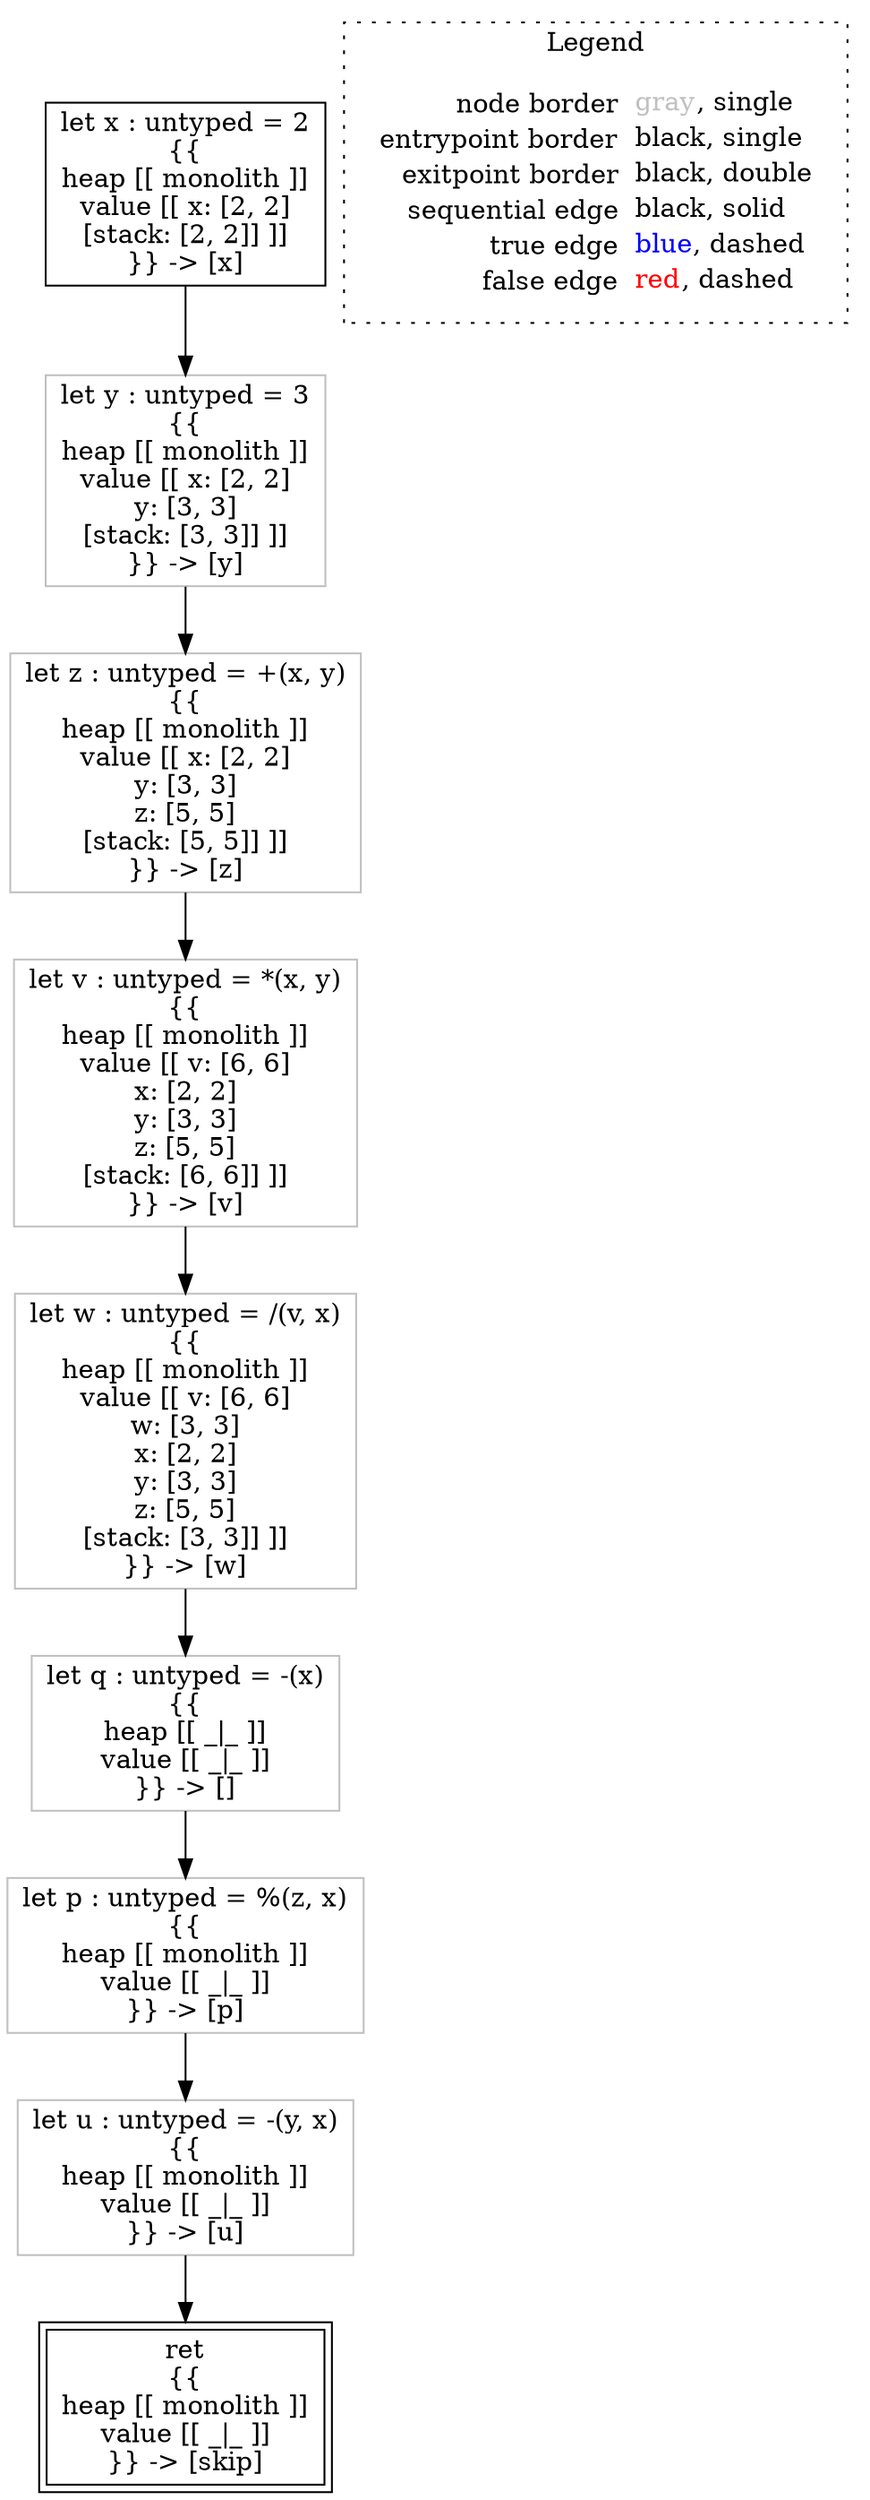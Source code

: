 digraph {
	"node0" [shape="rect",color="black",label=<let x : untyped = 2<BR/>{{<BR/>heap [[ monolith ]]<BR/>value [[ x: [2, 2]<BR/>[stack: [2, 2]] ]]<BR/>}} -&gt; [x]>];
	"node1" [shape="rect",color="gray",label=<let v : untyped = *(x, y)<BR/>{{<BR/>heap [[ monolith ]]<BR/>value [[ v: [6, 6]<BR/>x: [2, 2]<BR/>y: [3, 3]<BR/>z: [5, 5]<BR/>[stack: [6, 6]] ]]<BR/>}} -&gt; [v]>];
	"node2" [shape="rect",color="gray",label=<let u : untyped = -(y, x)<BR/>{{<BR/>heap [[ monolith ]]<BR/>value [[ _|_ ]]<BR/>}} -&gt; [u]>];
	"node3" [shape="rect",color="gray",label=<let z : untyped = +(x, y)<BR/>{{<BR/>heap [[ monolith ]]<BR/>value [[ x: [2, 2]<BR/>y: [3, 3]<BR/>z: [5, 5]<BR/>[stack: [5, 5]] ]]<BR/>}} -&gt; [z]>];
	"node4" [shape="rect",color="gray",label=<let q : untyped = -(x)<BR/>{{<BR/>heap [[ _|_ ]]<BR/>value [[ _|_ ]]<BR/>}} -&gt; []>];
	"node5" [shape="rect",color="gray",label=<let w : untyped = /(v, x)<BR/>{{<BR/>heap [[ monolith ]]<BR/>value [[ v: [6, 6]<BR/>w: [3, 3]<BR/>x: [2, 2]<BR/>y: [3, 3]<BR/>z: [5, 5]<BR/>[stack: [3, 3]] ]]<BR/>}} -&gt; [w]>];
	"node6" [shape="rect",color="gray",label=<let p : untyped = %(z, x)<BR/>{{<BR/>heap [[ monolith ]]<BR/>value [[ _|_ ]]<BR/>}} -&gt; [p]>];
	"node7" [shape="rect",color="black",peripheries="2",label=<ret<BR/>{{<BR/>heap [[ monolith ]]<BR/>value [[ _|_ ]]<BR/>}} -&gt; [skip]>];
	"node8" [shape="rect",color="gray",label=<let y : untyped = 3<BR/>{{<BR/>heap [[ monolith ]]<BR/>value [[ x: [2, 2]<BR/>y: [3, 3]<BR/>[stack: [3, 3]] ]]<BR/>}} -&gt; [y]>];
	"node1" -> "node5" [color="black"];
	"node2" -> "node7" [color="black"];
	"node3" -> "node1" [color="black"];
	"node4" -> "node6" [color="black"];
	"node5" -> "node4" [color="black"];
	"node0" -> "node8" [color="black"];
	"node6" -> "node2" [color="black"];
	"node8" -> "node3" [color="black"];
subgraph cluster_legend {
	label="Legend";
	style=dotted;
	node [shape=plaintext];
	"legend" [label=<<table border="0" cellpadding="2" cellspacing="0" cellborder="0"><tr><td align="right">node border&nbsp;</td><td align="left"><font color="gray">gray</font>, single</td></tr><tr><td align="right">entrypoint border&nbsp;</td><td align="left"><font color="black">black</font>, single</td></tr><tr><td align="right">exitpoint border&nbsp;</td><td align="left"><font color="black">black</font>, double</td></tr><tr><td align="right">sequential edge&nbsp;</td><td align="left"><font color="black">black</font>, solid</td></tr><tr><td align="right">true edge&nbsp;</td><td align="left"><font color="blue">blue</font>, dashed</td></tr><tr><td align="right">false edge&nbsp;</td><td align="left"><font color="red">red</font>, dashed</td></tr></table>>];
}

}
